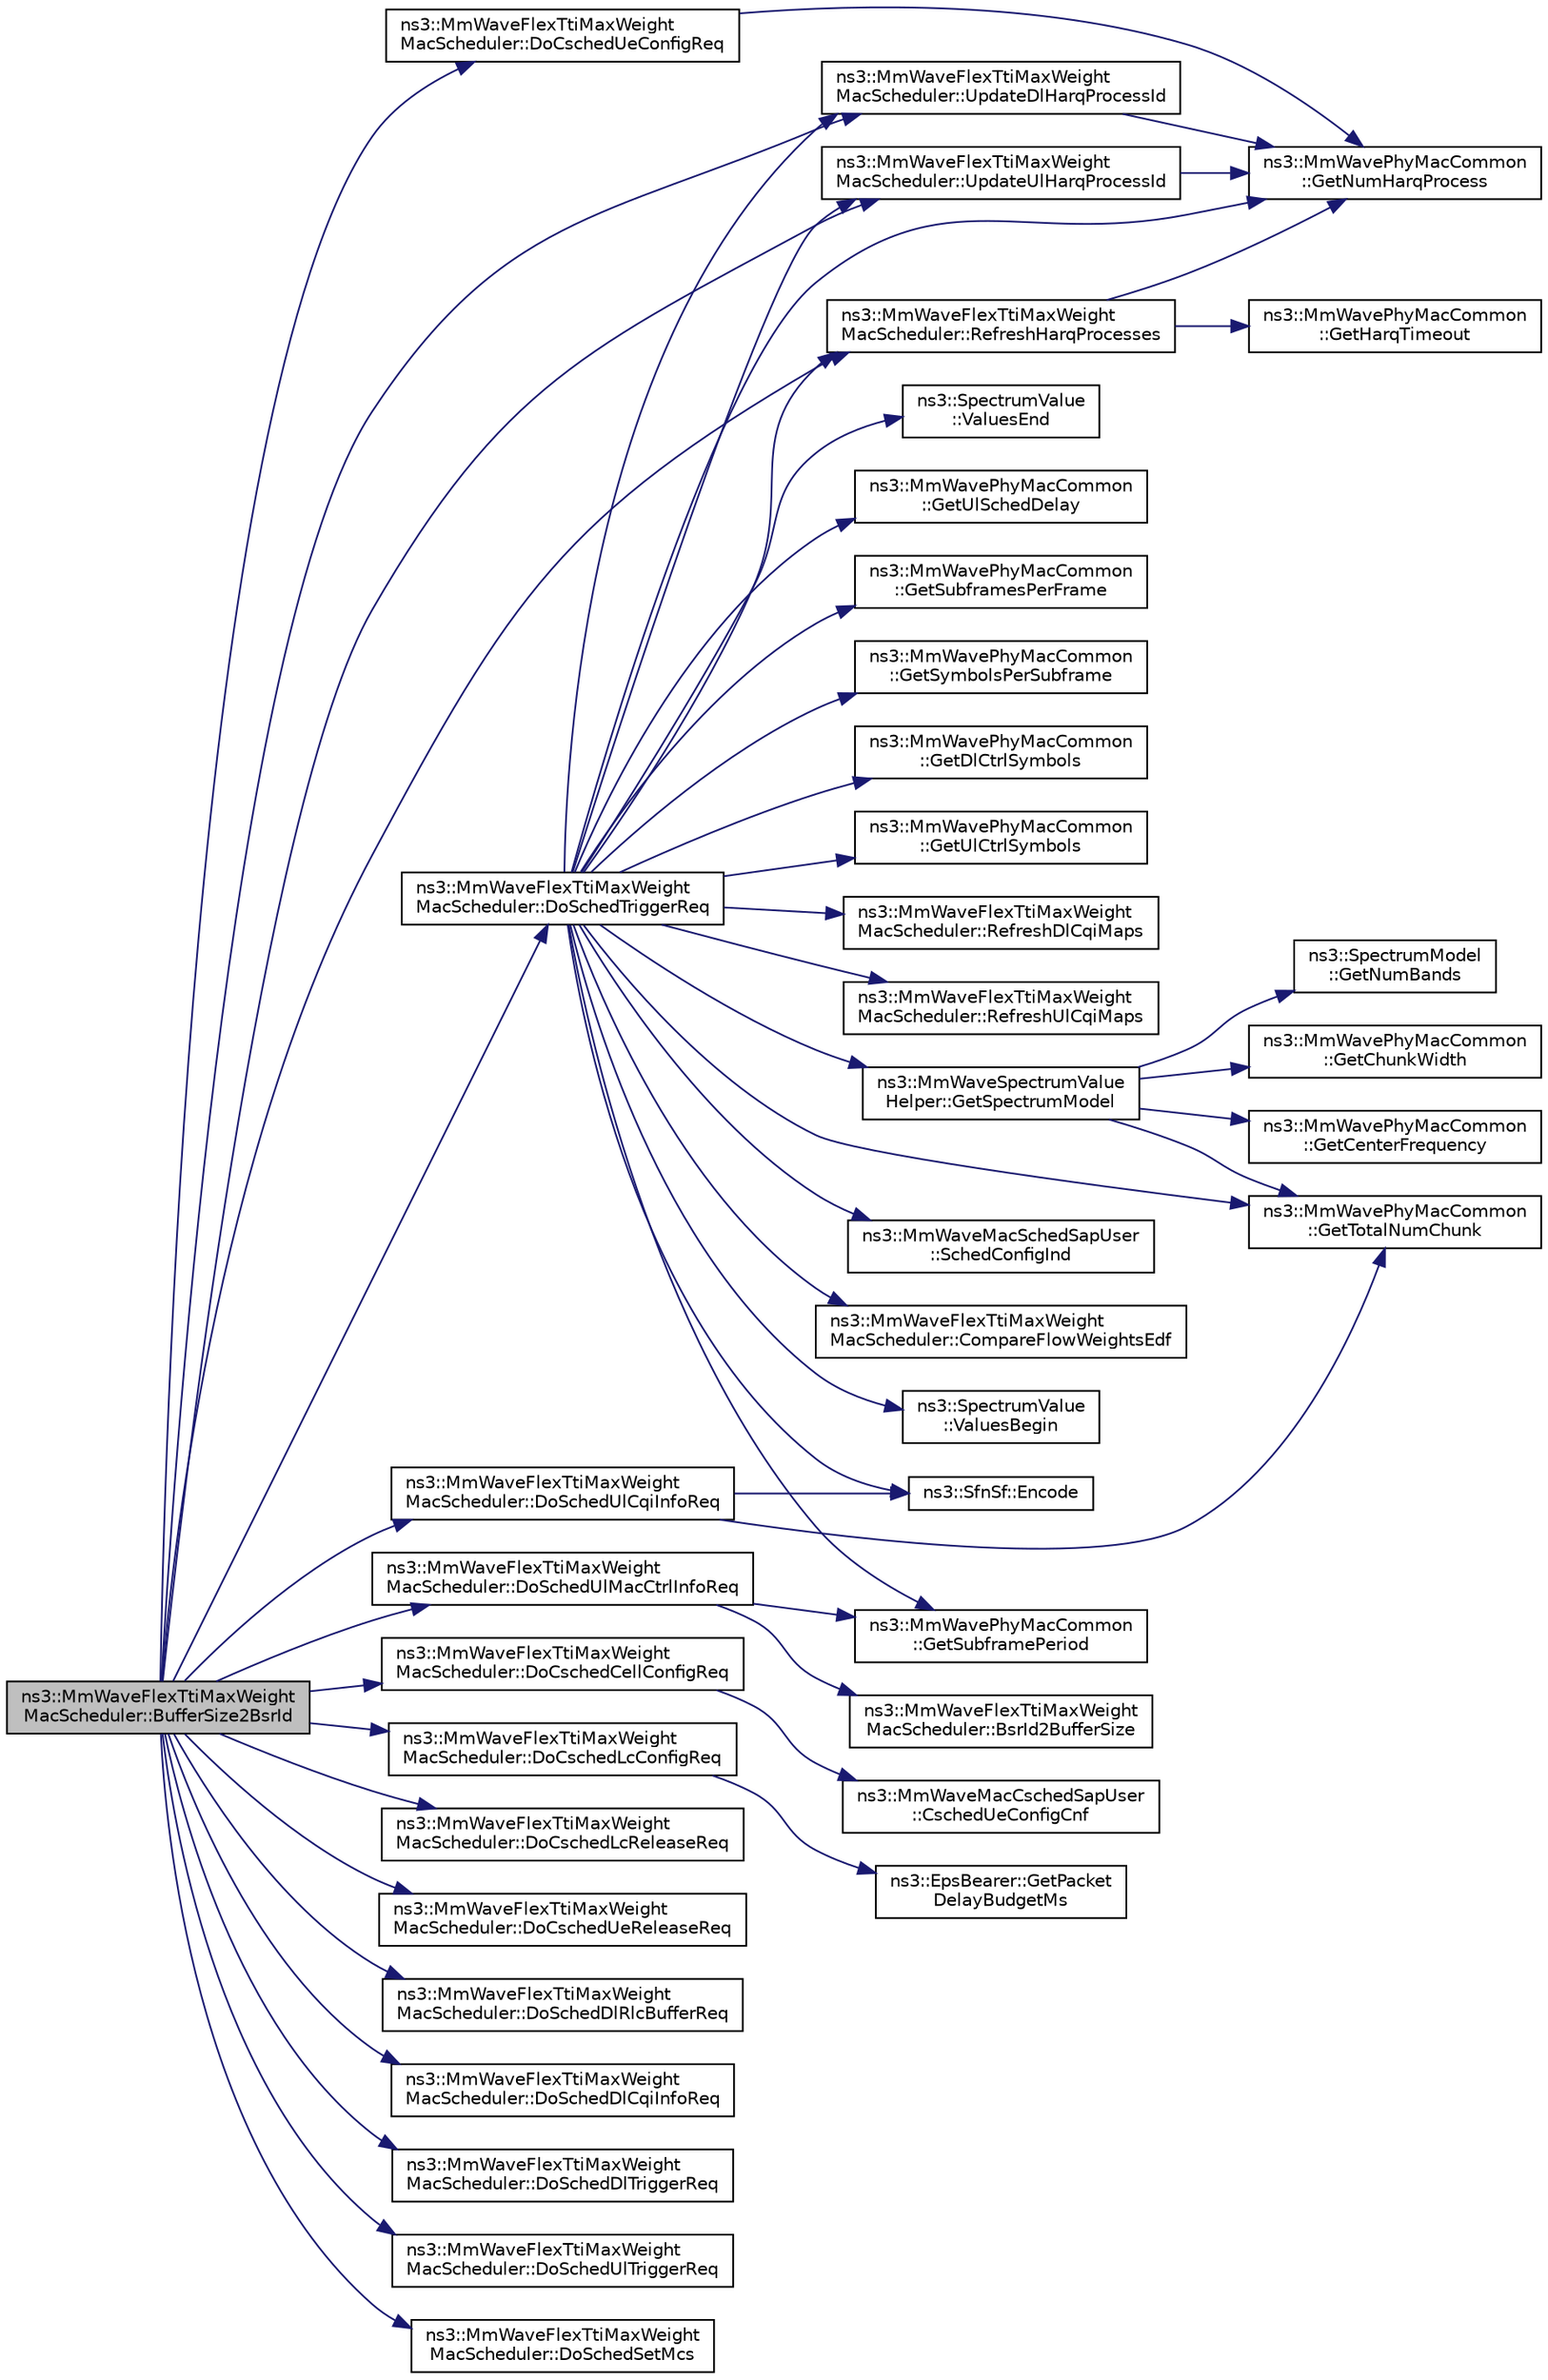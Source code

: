 digraph "ns3::MmWaveFlexTtiMaxWeightMacScheduler::BufferSize2BsrId"
{
  edge [fontname="Helvetica",fontsize="10",labelfontname="Helvetica",labelfontsize="10"];
  node [fontname="Helvetica",fontsize="10",shape=record];
  rankdir="LR";
  Node1 [label="ns3::MmWaveFlexTtiMaxWeight\lMacScheduler::BufferSize2BsrId",height=0.2,width=0.4,color="black", fillcolor="grey75", style="filled", fontcolor="black"];
  Node1 -> Node2 [color="midnightblue",fontsize="10",style="solid"];
  Node2 [label="ns3::MmWaveFlexTtiMaxWeight\lMacScheduler::UpdateDlHarqProcessId",height=0.2,width=0.4,color="black", fillcolor="white", style="filled",URL="$dc/d15/classns3_1_1MmWaveFlexTtiMaxWeightMacScheduler.html#a73611c8eb3143575a9a70ec64ad162b2"];
  Node2 -> Node3 [color="midnightblue",fontsize="10",style="solid"];
  Node3 [label="ns3::MmWavePhyMacCommon\l::GetNumHarqProcess",height=0.2,width=0.4,color="black", fillcolor="white", style="filled",URL="$df/df4/classns3_1_1MmWavePhyMacCommon.html#a40773d84172ebeb5aff125f56ebcc5ac"];
  Node1 -> Node4 [color="midnightblue",fontsize="10",style="solid"];
  Node4 [label="ns3::MmWaveFlexTtiMaxWeight\lMacScheduler::UpdateUlHarqProcessId",height=0.2,width=0.4,color="black", fillcolor="white", style="filled",URL="$dc/d15/classns3_1_1MmWaveFlexTtiMaxWeightMacScheduler.html#ab4b8aad5817e031322f14f1a4fb718c0"];
  Node4 -> Node3 [color="midnightblue",fontsize="10",style="solid"];
  Node1 -> Node5 [color="midnightblue",fontsize="10",style="solid"];
  Node5 [label="ns3::MmWaveFlexTtiMaxWeight\lMacScheduler::DoCschedCellConfigReq",height=0.2,width=0.4,color="black", fillcolor="white", style="filled",URL="$dc/d15/classns3_1_1MmWaveFlexTtiMaxWeightMacScheduler.html#acd909feafdf073acb44e5d6caa3d4309"];
  Node5 -> Node6 [color="midnightblue",fontsize="10",style="solid"];
  Node6 [label="ns3::MmWaveMacCschedSapUser\l::CschedUeConfigCnf",height=0.2,width=0.4,color="black", fillcolor="white", style="filled",URL="$d7/d6e/classns3_1_1MmWaveMacCschedSapUser.html#a7c6574b01ef6cfd72a3c027142dff19c"];
  Node1 -> Node7 [color="midnightblue",fontsize="10",style="solid"];
  Node7 [label="ns3::MmWaveFlexTtiMaxWeight\lMacScheduler::DoCschedUeConfigReq",height=0.2,width=0.4,color="black", fillcolor="white", style="filled",URL="$dc/d15/classns3_1_1MmWaveFlexTtiMaxWeightMacScheduler.html#a8a247ba353f0f751c01cfe2063c2934e"];
  Node7 -> Node3 [color="midnightblue",fontsize="10",style="solid"];
  Node1 -> Node8 [color="midnightblue",fontsize="10",style="solid"];
  Node8 [label="ns3::MmWaveFlexTtiMaxWeight\lMacScheduler::DoCschedLcConfigReq",height=0.2,width=0.4,color="black", fillcolor="white", style="filled",URL="$dc/d15/classns3_1_1MmWaveFlexTtiMaxWeightMacScheduler.html#a116b15dec83654474c6c8fd5aa90e0ad"];
  Node8 -> Node9 [color="midnightblue",fontsize="10",style="solid"];
  Node9 [label="ns3::EpsBearer::GetPacket\lDelayBudgetMs",height=0.2,width=0.4,color="black", fillcolor="white", style="filled",URL="$de/d6a/structns3_1_1EpsBearer.html#a0f2f37b3f2d1dc3dcba4176651e3aec7"];
  Node1 -> Node10 [color="midnightblue",fontsize="10",style="solid"];
  Node10 [label="ns3::MmWaveFlexTtiMaxWeight\lMacScheduler::DoCschedLcReleaseReq",height=0.2,width=0.4,color="black", fillcolor="white", style="filled",URL="$dc/d15/classns3_1_1MmWaveFlexTtiMaxWeightMacScheduler.html#a354e5cc45e2bfa47ce41563303f7d3f9"];
  Node1 -> Node11 [color="midnightblue",fontsize="10",style="solid"];
  Node11 [label="ns3::MmWaveFlexTtiMaxWeight\lMacScheduler::DoCschedUeReleaseReq",height=0.2,width=0.4,color="black", fillcolor="white", style="filled",URL="$dc/d15/classns3_1_1MmWaveFlexTtiMaxWeightMacScheduler.html#a37f0dd6850fecac6e4760a92fc9adbed"];
  Node1 -> Node12 [color="midnightblue",fontsize="10",style="solid"];
  Node12 [label="ns3::MmWaveFlexTtiMaxWeight\lMacScheduler::DoSchedDlRlcBufferReq",height=0.2,width=0.4,color="black", fillcolor="white", style="filled",URL="$dc/d15/classns3_1_1MmWaveFlexTtiMaxWeightMacScheduler.html#aebb3934d1c14985c55442fdce32902a3"];
  Node1 -> Node13 [color="midnightblue",fontsize="10",style="solid"];
  Node13 [label="ns3::MmWaveFlexTtiMaxWeight\lMacScheduler::DoSchedDlCqiInfoReq",height=0.2,width=0.4,color="black", fillcolor="white", style="filled",URL="$dc/d15/classns3_1_1MmWaveFlexTtiMaxWeightMacScheduler.html#a2a2e4cd128a62d8b8f80bff729698ad3"];
  Node1 -> Node14 [color="midnightblue",fontsize="10",style="solid"];
  Node14 [label="ns3::MmWaveFlexTtiMaxWeight\lMacScheduler::DoSchedUlCqiInfoReq",height=0.2,width=0.4,color="black", fillcolor="white", style="filled",URL="$dc/d15/classns3_1_1MmWaveFlexTtiMaxWeightMacScheduler.html#a965face83d5f5593fe192c9a4dc31944"];
  Node14 -> Node15 [color="midnightblue",fontsize="10",style="solid"];
  Node15 [label="ns3::SfnSf::Encode",height=0.2,width=0.4,color="black", fillcolor="white", style="filled",URL="$d6/d81/structns3_1_1SfnSf.html#a9fff81b2b48af70c77e6b2c51d2fd43b"];
  Node14 -> Node16 [color="midnightblue",fontsize="10",style="solid"];
  Node16 [label="ns3::MmWavePhyMacCommon\l::GetTotalNumChunk",height=0.2,width=0.4,color="black", fillcolor="white", style="filled",URL="$df/df4/classns3_1_1MmWavePhyMacCommon.html#a97e82c809a351fea9d5058ac1bb4c3c6"];
  Node1 -> Node17 [color="midnightblue",fontsize="10",style="solid"];
  Node17 [label="ns3::MmWaveFlexTtiMaxWeight\lMacScheduler::DoSchedUlMacCtrlInfoReq",height=0.2,width=0.4,color="black", fillcolor="white", style="filled",URL="$dc/d15/classns3_1_1MmWaveFlexTtiMaxWeightMacScheduler.html#acd1a6dc2c0c166886bda71edb1c52bda"];
  Node17 -> Node18 [color="midnightblue",fontsize="10",style="solid"];
  Node18 [label="ns3::MmWaveFlexTtiMaxWeight\lMacScheduler::BsrId2BufferSize",height=0.2,width=0.4,color="black", fillcolor="white", style="filled",URL="$dc/d15/classns3_1_1MmWaveFlexTtiMaxWeightMacScheduler.html#ac76a6bf9876daf249269b621092be7dd"];
  Node17 -> Node19 [color="midnightblue",fontsize="10",style="solid"];
  Node19 [label="ns3::MmWavePhyMacCommon\l::GetSubframePeriod",height=0.2,width=0.4,color="black", fillcolor="white", style="filled",URL="$df/df4/classns3_1_1MmWavePhyMacCommon.html#a1d402260d29c8931dd3dde73b295e23d"];
  Node1 -> Node20 [color="midnightblue",fontsize="10",style="solid"];
  Node20 [label="ns3::MmWaveFlexTtiMaxWeight\lMacScheduler::DoSchedTriggerReq",height=0.2,width=0.4,color="black", fillcolor="white", style="filled",URL="$dc/d15/classns3_1_1MmWaveFlexTtiMaxWeightMacScheduler.html#abfe3b5fc0700fa829239e0ff914705f3"];
  Node20 -> Node21 [color="midnightblue",fontsize="10",style="solid"];
  Node21 [label="ns3::MmWavePhyMacCommon\l::GetUlSchedDelay",height=0.2,width=0.4,color="black", fillcolor="white", style="filled",URL="$df/df4/classns3_1_1MmWavePhyMacCommon.html#afd70935ec71838fefe6a8e18198f19cb"];
  Node20 -> Node22 [color="midnightblue",fontsize="10",style="solid"];
  Node22 [label="ns3::MmWavePhyMacCommon\l::GetSubframesPerFrame",height=0.2,width=0.4,color="black", fillcolor="white", style="filled",URL="$df/df4/classns3_1_1MmWavePhyMacCommon.html#a3709cf52f6813eb8ad1af16d95082dc1"];
  Node20 -> Node23 [color="midnightblue",fontsize="10",style="solid"];
  Node23 [label="ns3::MmWavePhyMacCommon\l::GetSymbolsPerSubframe",height=0.2,width=0.4,color="black", fillcolor="white", style="filled",URL="$df/df4/classns3_1_1MmWavePhyMacCommon.html#a2fe835b76e3c689defa413e395cd10cb"];
  Node20 -> Node24 [color="midnightblue",fontsize="10",style="solid"];
  Node24 [label="ns3::MmWavePhyMacCommon\l::GetDlCtrlSymbols",height=0.2,width=0.4,color="black", fillcolor="white", style="filled",URL="$df/df4/classns3_1_1MmWavePhyMacCommon.html#a1be2da684374de93d7f501aab2441b5a"];
  Node20 -> Node25 [color="midnightblue",fontsize="10",style="solid"];
  Node25 [label="ns3::MmWavePhyMacCommon\l::GetUlCtrlSymbols",height=0.2,width=0.4,color="black", fillcolor="white", style="filled",URL="$df/df4/classns3_1_1MmWavePhyMacCommon.html#aa0bf8af14050bc5dc6513fbc86319a9b"];
  Node20 -> Node26 [color="midnightblue",fontsize="10",style="solid"];
  Node26 [label="ns3::MmWaveFlexTtiMaxWeight\lMacScheduler::RefreshDlCqiMaps",height=0.2,width=0.4,color="black", fillcolor="white", style="filled",URL="$dc/d15/classns3_1_1MmWaveFlexTtiMaxWeightMacScheduler.html#a11fa932028c47348c6c0ec88fcdab0fd"];
  Node20 -> Node27 [color="midnightblue",fontsize="10",style="solid"];
  Node27 [label="ns3::MmWaveFlexTtiMaxWeight\lMacScheduler::RefreshUlCqiMaps",height=0.2,width=0.4,color="black", fillcolor="white", style="filled",URL="$dc/d15/classns3_1_1MmWaveFlexTtiMaxWeightMacScheduler.html#a01931ad90307741598274c09b467ecef"];
  Node20 -> Node28 [color="midnightblue",fontsize="10",style="solid"];
  Node28 [label="ns3::MmWaveFlexTtiMaxWeight\lMacScheduler::RefreshHarqProcesses",height=0.2,width=0.4,color="black", fillcolor="white", style="filled",URL="$dc/d15/classns3_1_1MmWaveFlexTtiMaxWeightMacScheduler.html#a602bb8621045102ce91b417d975278b7",tooltip="Refresh HARQ processes according to the timers. "];
  Node28 -> Node3 [color="midnightblue",fontsize="10",style="solid"];
  Node28 -> Node29 [color="midnightblue",fontsize="10",style="solid"];
  Node29 [label="ns3::MmWavePhyMacCommon\l::GetHarqTimeout",height=0.2,width=0.4,color="black", fillcolor="white", style="filled",URL="$df/df4/classns3_1_1MmWavePhyMacCommon.html#a6a3b10cda74091e0579e24e3b4dbad80"];
  Node20 -> Node30 [color="midnightblue",fontsize="10",style="solid"];
  Node30 [label="ns3::MmWaveMacSchedSapUser\l::SchedConfigInd",height=0.2,width=0.4,color="black", fillcolor="white", style="filled",URL="$d9/d4c/classns3_1_1MmWaveMacSchedSapUser.html#ac164dd52215c3924cf421b56089eece4"];
  Node20 -> Node31 [color="midnightblue",fontsize="10",style="solid"];
  Node31 [label="ns3::MmWaveFlexTtiMaxWeight\lMacScheduler::CompareFlowWeightsEdf",height=0.2,width=0.4,color="black", fillcolor="white", style="filled",URL="$dc/d15/classns3_1_1MmWaveFlexTtiMaxWeightMacScheduler.html#a68278967ed08dca5c7850e9b879d3c66"];
  Node20 -> Node32 [color="midnightblue",fontsize="10",style="solid"];
  Node32 [label="ns3::MmWaveSpectrumValue\lHelper::GetSpectrumModel",height=0.2,width=0.4,color="black", fillcolor="white", style="filled",URL="$d0/d63/classns3_1_1MmWaveSpectrumValueHelper.html#a23fc6693b28bb565a97768b536225b58"];
  Node32 -> Node33 [color="midnightblue",fontsize="10",style="solid"];
  Node33 [label="ns3::MmWavePhyMacCommon\l::GetCenterFrequency",height=0.2,width=0.4,color="black", fillcolor="white", style="filled",URL="$df/df4/classns3_1_1MmWavePhyMacCommon.html#a0850d2e37c7075b9bce242723b722019"];
  Node32 -> Node16 [color="midnightblue",fontsize="10",style="solid"];
  Node32 -> Node34 [color="midnightblue",fontsize="10",style="solid"];
  Node34 [label="ns3::SpectrumModel\l::GetNumBands",height=0.2,width=0.4,color="black", fillcolor="white", style="filled",URL="$d2/da4/classns3_1_1SpectrumModel.html#a07c4a1c2f963885dd7fef7f82b20e90b"];
  Node32 -> Node35 [color="midnightblue",fontsize="10",style="solid"];
  Node35 [label="ns3::MmWavePhyMacCommon\l::GetChunkWidth",height=0.2,width=0.4,color="black", fillcolor="white", style="filled",URL="$df/df4/classns3_1_1MmWavePhyMacCommon.html#acc801566d527f1893d67a618ea3be203"];
  Node20 -> Node36 [color="midnightblue",fontsize="10",style="solid"];
  Node36 [label="ns3::SpectrumValue\l::ValuesBegin",height=0.2,width=0.4,color="black", fillcolor="white", style="filled",URL="$d5/d6e/classns3_1_1SpectrumValue.html#a3b1adae7ee52561bf560d7b604d9947d"];
  Node20 -> Node16 [color="midnightblue",fontsize="10",style="solid"];
  Node20 -> Node37 [color="midnightblue",fontsize="10",style="solid"];
  Node37 [label="ns3::SpectrumValue\l::ValuesEnd",height=0.2,width=0.4,color="black", fillcolor="white", style="filled",URL="$d5/d6e/classns3_1_1SpectrumValue.html#aa0e76e888fc6cba3b01bf638b6c4567f"];
  Node20 -> Node19 [color="midnightblue",fontsize="10",style="solid"];
  Node20 -> Node2 [color="midnightblue",fontsize="10",style="solid"];
  Node20 -> Node3 [color="midnightblue",fontsize="10",style="solid"];
  Node20 -> Node4 [color="midnightblue",fontsize="10",style="solid"];
  Node20 -> Node15 [color="midnightblue",fontsize="10",style="solid"];
  Node1 -> Node38 [color="midnightblue",fontsize="10",style="solid"];
  Node38 [label="ns3::MmWaveFlexTtiMaxWeight\lMacScheduler::DoSchedDlTriggerReq",height=0.2,width=0.4,color="black", fillcolor="white", style="filled",URL="$dc/d15/classns3_1_1MmWaveFlexTtiMaxWeightMacScheduler.html#a75463d940bc6f5f54af763b3b0ec8084"];
  Node1 -> Node39 [color="midnightblue",fontsize="10",style="solid"];
  Node39 [label="ns3::MmWaveFlexTtiMaxWeight\lMacScheduler::DoSchedUlTriggerReq",height=0.2,width=0.4,color="black", fillcolor="white", style="filled",URL="$dc/d15/classns3_1_1MmWaveFlexTtiMaxWeightMacScheduler.html#a5f6cfc4ec66b6bcc47476f7829c6df6a"];
  Node1 -> Node40 [color="midnightblue",fontsize="10",style="solid"];
  Node40 [label="ns3::MmWaveFlexTtiMaxWeight\lMacScheduler::DoSchedSetMcs",height=0.2,width=0.4,color="black", fillcolor="white", style="filled",URL="$dc/d15/classns3_1_1MmWaveFlexTtiMaxWeightMacScheduler.html#a4c68b3c474cb9644bdcb6e6b1fe5276f"];
  Node1 -> Node28 [color="midnightblue",fontsize="10",style="solid"];
}
